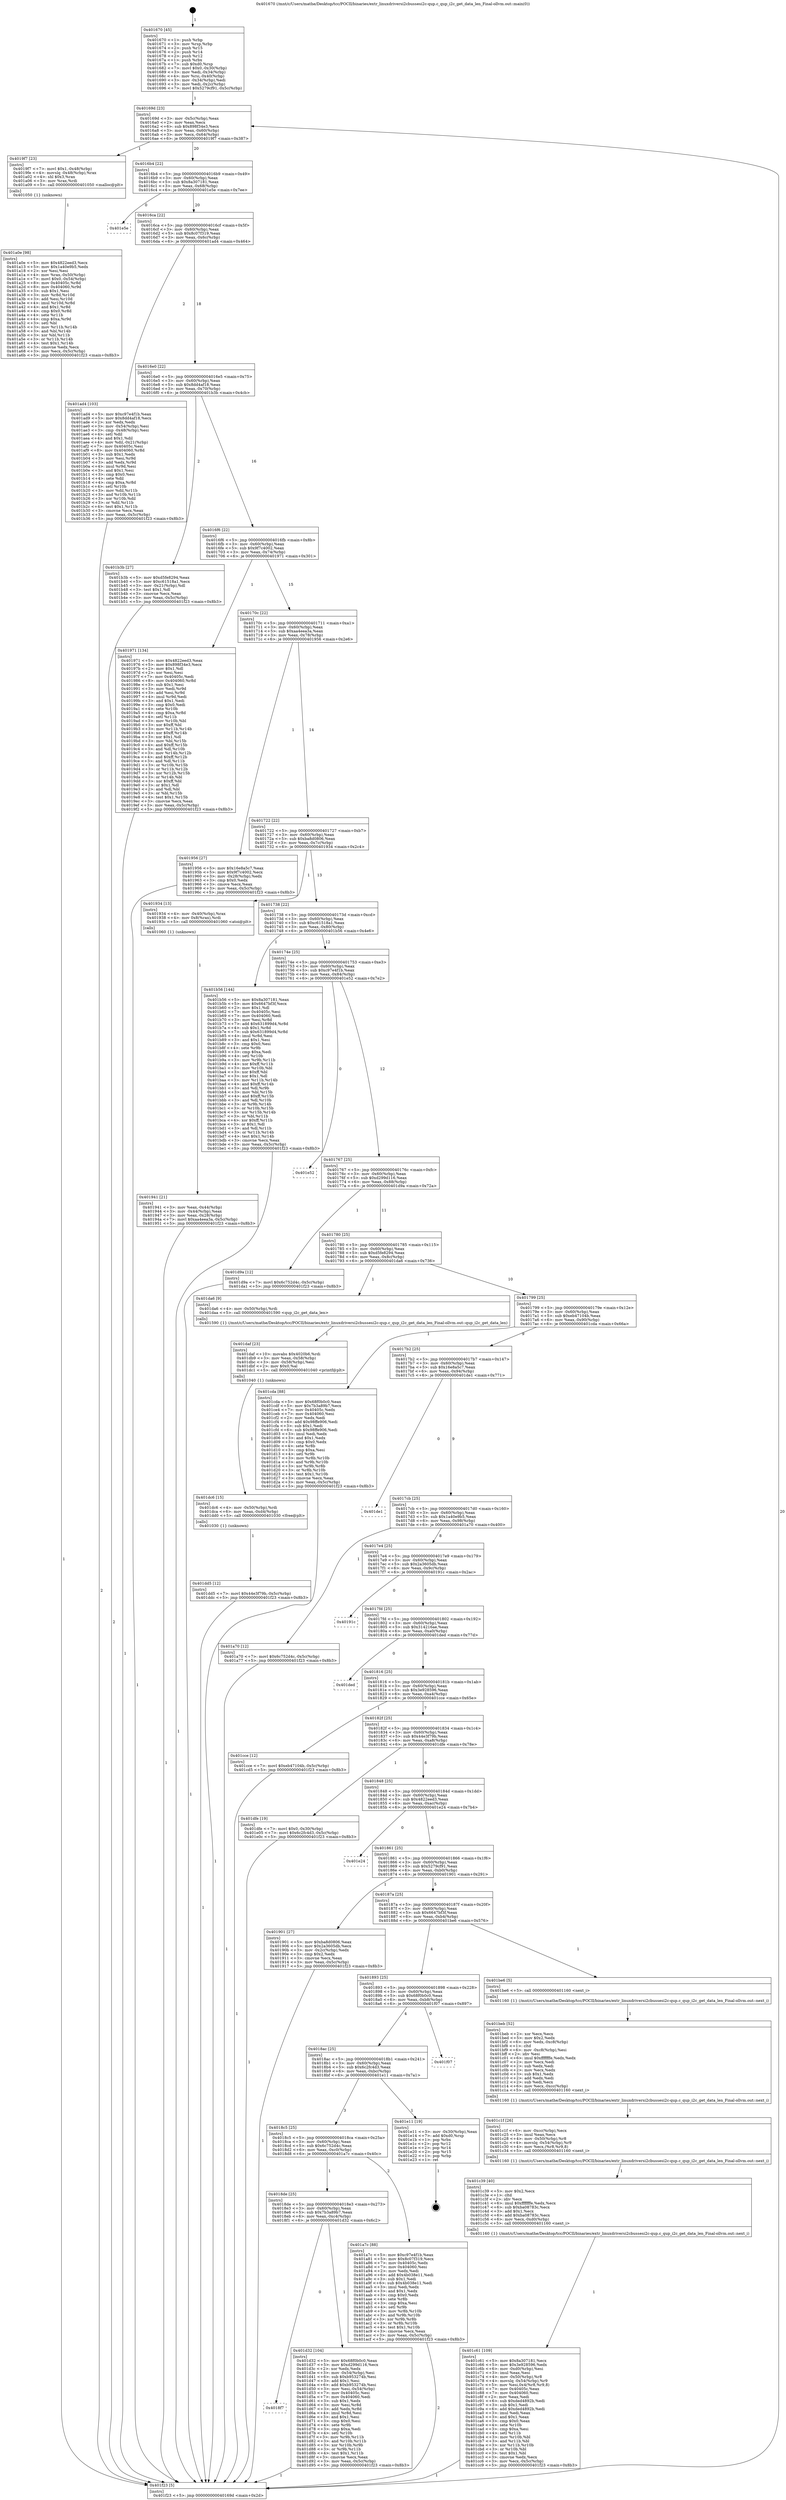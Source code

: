 digraph "0x401670" {
  label = "0x401670 (/mnt/c/Users/mathe/Desktop/tcc/POCII/binaries/extr_linuxdriversi2cbussesi2c-qup.c_qup_i2c_get_data_len_Final-ollvm.out::main(0))"
  labelloc = "t"
  node[shape=record]

  Entry [label="",width=0.3,height=0.3,shape=circle,fillcolor=black,style=filled]
  "0x40169d" [label="{
     0x40169d [23]\l
     | [instrs]\l
     &nbsp;&nbsp;0x40169d \<+3\>: mov -0x5c(%rbp),%eax\l
     &nbsp;&nbsp;0x4016a0 \<+2\>: mov %eax,%ecx\l
     &nbsp;&nbsp;0x4016a2 \<+6\>: sub $0x898f34e3,%ecx\l
     &nbsp;&nbsp;0x4016a8 \<+3\>: mov %eax,-0x60(%rbp)\l
     &nbsp;&nbsp;0x4016ab \<+3\>: mov %ecx,-0x64(%rbp)\l
     &nbsp;&nbsp;0x4016ae \<+6\>: je 00000000004019f7 \<main+0x387\>\l
  }"]
  "0x4019f7" [label="{
     0x4019f7 [23]\l
     | [instrs]\l
     &nbsp;&nbsp;0x4019f7 \<+7\>: movl $0x1,-0x48(%rbp)\l
     &nbsp;&nbsp;0x4019fe \<+4\>: movslq -0x48(%rbp),%rax\l
     &nbsp;&nbsp;0x401a02 \<+4\>: shl $0x3,%rax\l
     &nbsp;&nbsp;0x401a06 \<+3\>: mov %rax,%rdi\l
     &nbsp;&nbsp;0x401a09 \<+5\>: call 0000000000401050 \<malloc@plt\>\l
     | [calls]\l
     &nbsp;&nbsp;0x401050 \{1\} (unknown)\l
  }"]
  "0x4016b4" [label="{
     0x4016b4 [22]\l
     | [instrs]\l
     &nbsp;&nbsp;0x4016b4 \<+5\>: jmp 00000000004016b9 \<main+0x49\>\l
     &nbsp;&nbsp;0x4016b9 \<+3\>: mov -0x60(%rbp),%eax\l
     &nbsp;&nbsp;0x4016bc \<+5\>: sub $0x8a307181,%eax\l
     &nbsp;&nbsp;0x4016c1 \<+3\>: mov %eax,-0x68(%rbp)\l
     &nbsp;&nbsp;0x4016c4 \<+6\>: je 0000000000401e5e \<main+0x7ee\>\l
  }"]
  Exit [label="",width=0.3,height=0.3,shape=circle,fillcolor=black,style=filled,peripheries=2]
  "0x401e5e" [label="{
     0x401e5e\l
  }", style=dashed]
  "0x4016ca" [label="{
     0x4016ca [22]\l
     | [instrs]\l
     &nbsp;&nbsp;0x4016ca \<+5\>: jmp 00000000004016cf \<main+0x5f\>\l
     &nbsp;&nbsp;0x4016cf \<+3\>: mov -0x60(%rbp),%eax\l
     &nbsp;&nbsp;0x4016d2 \<+5\>: sub $0x8c07f319,%eax\l
     &nbsp;&nbsp;0x4016d7 \<+3\>: mov %eax,-0x6c(%rbp)\l
     &nbsp;&nbsp;0x4016da \<+6\>: je 0000000000401ad4 \<main+0x464\>\l
  }"]
  "0x401dd5" [label="{
     0x401dd5 [12]\l
     | [instrs]\l
     &nbsp;&nbsp;0x401dd5 \<+7\>: movl $0x44e3f79b,-0x5c(%rbp)\l
     &nbsp;&nbsp;0x401ddc \<+5\>: jmp 0000000000401f23 \<main+0x8b3\>\l
  }"]
  "0x401ad4" [label="{
     0x401ad4 [103]\l
     | [instrs]\l
     &nbsp;&nbsp;0x401ad4 \<+5\>: mov $0xc97e4f1b,%eax\l
     &nbsp;&nbsp;0x401ad9 \<+5\>: mov $0x8dd4af18,%ecx\l
     &nbsp;&nbsp;0x401ade \<+2\>: xor %edx,%edx\l
     &nbsp;&nbsp;0x401ae0 \<+3\>: mov -0x54(%rbp),%esi\l
     &nbsp;&nbsp;0x401ae3 \<+3\>: cmp -0x48(%rbp),%esi\l
     &nbsp;&nbsp;0x401ae6 \<+4\>: setl %dil\l
     &nbsp;&nbsp;0x401aea \<+4\>: and $0x1,%dil\l
     &nbsp;&nbsp;0x401aee \<+4\>: mov %dil,-0x21(%rbp)\l
     &nbsp;&nbsp;0x401af2 \<+7\>: mov 0x40405c,%esi\l
     &nbsp;&nbsp;0x401af9 \<+8\>: mov 0x404060,%r8d\l
     &nbsp;&nbsp;0x401b01 \<+3\>: sub $0x1,%edx\l
     &nbsp;&nbsp;0x401b04 \<+3\>: mov %esi,%r9d\l
     &nbsp;&nbsp;0x401b07 \<+3\>: add %edx,%r9d\l
     &nbsp;&nbsp;0x401b0a \<+4\>: imul %r9d,%esi\l
     &nbsp;&nbsp;0x401b0e \<+3\>: and $0x1,%esi\l
     &nbsp;&nbsp;0x401b11 \<+3\>: cmp $0x0,%esi\l
     &nbsp;&nbsp;0x401b14 \<+4\>: sete %dil\l
     &nbsp;&nbsp;0x401b18 \<+4\>: cmp $0xa,%r8d\l
     &nbsp;&nbsp;0x401b1c \<+4\>: setl %r10b\l
     &nbsp;&nbsp;0x401b20 \<+3\>: mov %dil,%r11b\l
     &nbsp;&nbsp;0x401b23 \<+3\>: and %r10b,%r11b\l
     &nbsp;&nbsp;0x401b26 \<+3\>: xor %r10b,%dil\l
     &nbsp;&nbsp;0x401b29 \<+3\>: or %dil,%r11b\l
     &nbsp;&nbsp;0x401b2c \<+4\>: test $0x1,%r11b\l
     &nbsp;&nbsp;0x401b30 \<+3\>: cmovne %ecx,%eax\l
     &nbsp;&nbsp;0x401b33 \<+3\>: mov %eax,-0x5c(%rbp)\l
     &nbsp;&nbsp;0x401b36 \<+5\>: jmp 0000000000401f23 \<main+0x8b3\>\l
  }"]
  "0x4016e0" [label="{
     0x4016e0 [22]\l
     | [instrs]\l
     &nbsp;&nbsp;0x4016e0 \<+5\>: jmp 00000000004016e5 \<main+0x75\>\l
     &nbsp;&nbsp;0x4016e5 \<+3\>: mov -0x60(%rbp),%eax\l
     &nbsp;&nbsp;0x4016e8 \<+5\>: sub $0x8dd4af18,%eax\l
     &nbsp;&nbsp;0x4016ed \<+3\>: mov %eax,-0x70(%rbp)\l
     &nbsp;&nbsp;0x4016f0 \<+6\>: je 0000000000401b3b \<main+0x4cb\>\l
  }"]
  "0x401dc6" [label="{
     0x401dc6 [15]\l
     | [instrs]\l
     &nbsp;&nbsp;0x401dc6 \<+4\>: mov -0x50(%rbp),%rdi\l
     &nbsp;&nbsp;0x401dca \<+6\>: mov %eax,-0xd4(%rbp)\l
     &nbsp;&nbsp;0x401dd0 \<+5\>: call 0000000000401030 \<free@plt\>\l
     | [calls]\l
     &nbsp;&nbsp;0x401030 \{1\} (unknown)\l
  }"]
  "0x401b3b" [label="{
     0x401b3b [27]\l
     | [instrs]\l
     &nbsp;&nbsp;0x401b3b \<+5\>: mov $0xd5fe8294,%eax\l
     &nbsp;&nbsp;0x401b40 \<+5\>: mov $0xc61518a1,%ecx\l
     &nbsp;&nbsp;0x401b45 \<+3\>: mov -0x21(%rbp),%dl\l
     &nbsp;&nbsp;0x401b48 \<+3\>: test $0x1,%dl\l
     &nbsp;&nbsp;0x401b4b \<+3\>: cmovne %ecx,%eax\l
     &nbsp;&nbsp;0x401b4e \<+3\>: mov %eax,-0x5c(%rbp)\l
     &nbsp;&nbsp;0x401b51 \<+5\>: jmp 0000000000401f23 \<main+0x8b3\>\l
  }"]
  "0x4016f6" [label="{
     0x4016f6 [22]\l
     | [instrs]\l
     &nbsp;&nbsp;0x4016f6 \<+5\>: jmp 00000000004016fb \<main+0x8b\>\l
     &nbsp;&nbsp;0x4016fb \<+3\>: mov -0x60(%rbp),%eax\l
     &nbsp;&nbsp;0x4016fe \<+5\>: sub $0x9f7c4002,%eax\l
     &nbsp;&nbsp;0x401703 \<+3\>: mov %eax,-0x74(%rbp)\l
     &nbsp;&nbsp;0x401706 \<+6\>: je 0000000000401971 \<main+0x301\>\l
  }"]
  "0x401daf" [label="{
     0x401daf [23]\l
     | [instrs]\l
     &nbsp;&nbsp;0x401daf \<+10\>: movabs $0x4020b6,%rdi\l
     &nbsp;&nbsp;0x401db9 \<+3\>: mov %eax,-0x58(%rbp)\l
     &nbsp;&nbsp;0x401dbc \<+3\>: mov -0x58(%rbp),%esi\l
     &nbsp;&nbsp;0x401dbf \<+2\>: mov $0x0,%al\l
     &nbsp;&nbsp;0x401dc1 \<+5\>: call 0000000000401040 \<printf@plt\>\l
     | [calls]\l
     &nbsp;&nbsp;0x401040 \{1\} (unknown)\l
  }"]
  "0x401971" [label="{
     0x401971 [134]\l
     | [instrs]\l
     &nbsp;&nbsp;0x401971 \<+5\>: mov $0x4822eed3,%eax\l
     &nbsp;&nbsp;0x401976 \<+5\>: mov $0x898f34e3,%ecx\l
     &nbsp;&nbsp;0x40197b \<+2\>: mov $0x1,%dl\l
     &nbsp;&nbsp;0x40197d \<+2\>: xor %esi,%esi\l
     &nbsp;&nbsp;0x40197f \<+7\>: mov 0x40405c,%edi\l
     &nbsp;&nbsp;0x401986 \<+8\>: mov 0x404060,%r8d\l
     &nbsp;&nbsp;0x40198e \<+3\>: sub $0x1,%esi\l
     &nbsp;&nbsp;0x401991 \<+3\>: mov %edi,%r9d\l
     &nbsp;&nbsp;0x401994 \<+3\>: add %esi,%r9d\l
     &nbsp;&nbsp;0x401997 \<+4\>: imul %r9d,%edi\l
     &nbsp;&nbsp;0x40199b \<+3\>: and $0x1,%edi\l
     &nbsp;&nbsp;0x40199e \<+3\>: cmp $0x0,%edi\l
     &nbsp;&nbsp;0x4019a1 \<+4\>: sete %r10b\l
     &nbsp;&nbsp;0x4019a5 \<+4\>: cmp $0xa,%r8d\l
     &nbsp;&nbsp;0x4019a9 \<+4\>: setl %r11b\l
     &nbsp;&nbsp;0x4019ad \<+3\>: mov %r10b,%bl\l
     &nbsp;&nbsp;0x4019b0 \<+3\>: xor $0xff,%bl\l
     &nbsp;&nbsp;0x4019b3 \<+3\>: mov %r11b,%r14b\l
     &nbsp;&nbsp;0x4019b6 \<+4\>: xor $0xff,%r14b\l
     &nbsp;&nbsp;0x4019ba \<+3\>: xor $0x1,%dl\l
     &nbsp;&nbsp;0x4019bd \<+3\>: mov %bl,%r15b\l
     &nbsp;&nbsp;0x4019c0 \<+4\>: and $0xff,%r15b\l
     &nbsp;&nbsp;0x4019c4 \<+3\>: and %dl,%r10b\l
     &nbsp;&nbsp;0x4019c7 \<+3\>: mov %r14b,%r12b\l
     &nbsp;&nbsp;0x4019ca \<+4\>: and $0xff,%r12b\l
     &nbsp;&nbsp;0x4019ce \<+3\>: and %dl,%r11b\l
     &nbsp;&nbsp;0x4019d1 \<+3\>: or %r10b,%r15b\l
     &nbsp;&nbsp;0x4019d4 \<+3\>: or %r11b,%r12b\l
     &nbsp;&nbsp;0x4019d7 \<+3\>: xor %r12b,%r15b\l
     &nbsp;&nbsp;0x4019da \<+3\>: or %r14b,%bl\l
     &nbsp;&nbsp;0x4019dd \<+3\>: xor $0xff,%bl\l
     &nbsp;&nbsp;0x4019e0 \<+3\>: or $0x1,%dl\l
     &nbsp;&nbsp;0x4019e3 \<+2\>: and %dl,%bl\l
     &nbsp;&nbsp;0x4019e5 \<+3\>: or %bl,%r15b\l
     &nbsp;&nbsp;0x4019e8 \<+4\>: test $0x1,%r15b\l
     &nbsp;&nbsp;0x4019ec \<+3\>: cmovne %ecx,%eax\l
     &nbsp;&nbsp;0x4019ef \<+3\>: mov %eax,-0x5c(%rbp)\l
     &nbsp;&nbsp;0x4019f2 \<+5\>: jmp 0000000000401f23 \<main+0x8b3\>\l
  }"]
  "0x40170c" [label="{
     0x40170c [22]\l
     | [instrs]\l
     &nbsp;&nbsp;0x40170c \<+5\>: jmp 0000000000401711 \<main+0xa1\>\l
     &nbsp;&nbsp;0x401711 \<+3\>: mov -0x60(%rbp),%eax\l
     &nbsp;&nbsp;0x401714 \<+5\>: sub $0xaa4eea3a,%eax\l
     &nbsp;&nbsp;0x401719 \<+3\>: mov %eax,-0x78(%rbp)\l
     &nbsp;&nbsp;0x40171c \<+6\>: je 0000000000401956 \<main+0x2e6\>\l
  }"]
  "0x4018f7" [label="{
     0x4018f7\l
  }", style=dashed]
  "0x401956" [label="{
     0x401956 [27]\l
     | [instrs]\l
     &nbsp;&nbsp;0x401956 \<+5\>: mov $0x16e8a5c7,%eax\l
     &nbsp;&nbsp;0x40195b \<+5\>: mov $0x9f7c4002,%ecx\l
     &nbsp;&nbsp;0x401960 \<+3\>: mov -0x28(%rbp),%edx\l
     &nbsp;&nbsp;0x401963 \<+3\>: cmp $0x0,%edx\l
     &nbsp;&nbsp;0x401966 \<+3\>: cmove %ecx,%eax\l
     &nbsp;&nbsp;0x401969 \<+3\>: mov %eax,-0x5c(%rbp)\l
     &nbsp;&nbsp;0x40196c \<+5\>: jmp 0000000000401f23 \<main+0x8b3\>\l
  }"]
  "0x401722" [label="{
     0x401722 [22]\l
     | [instrs]\l
     &nbsp;&nbsp;0x401722 \<+5\>: jmp 0000000000401727 \<main+0xb7\>\l
     &nbsp;&nbsp;0x401727 \<+3\>: mov -0x60(%rbp),%eax\l
     &nbsp;&nbsp;0x40172a \<+5\>: sub $0xba8d0806,%eax\l
     &nbsp;&nbsp;0x40172f \<+3\>: mov %eax,-0x7c(%rbp)\l
     &nbsp;&nbsp;0x401732 \<+6\>: je 0000000000401934 \<main+0x2c4\>\l
  }"]
  "0x401d32" [label="{
     0x401d32 [104]\l
     | [instrs]\l
     &nbsp;&nbsp;0x401d32 \<+5\>: mov $0x68f0b0c0,%eax\l
     &nbsp;&nbsp;0x401d37 \<+5\>: mov $0xd299d116,%ecx\l
     &nbsp;&nbsp;0x401d3c \<+2\>: xor %edx,%edx\l
     &nbsp;&nbsp;0x401d3e \<+3\>: mov -0x54(%rbp),%esi\l
     &nbsp;&nbsp;0x401d41 \<+6\>: sub $0xb953274b,%esi\l
     &nbsp;&nbsp;0x401d47 \<+3\>: add $0x1,%esi\l
     &nbsp;&nbsp;0x401d4a \<+6\>: add $0xb953274b,%esi\l
     &nbsp;&nbsp;0x401d50 \<+3\>: mov %esi,-0x54(%rbp)\l
     &nbsp;&nbsp;0x401d53 \<+7\>: mov 0x40405c,%esi\l
     &nbsp;&nbsp;0x401d5a \<+7\>: mov 0x404060,%edi\l
     &nbsp;&nbsp;0x401d61 \<+3\>: sub $0x1,%edx\l
     &nbsp;&nbsp;0x401d64 \<+3\>: mov %esi,%r8d\l
     &nbsp;&nbsp;0x401d67 \<+3\>: add %edx,%r8d\l
     &nbsp;&nbsp;0x401d6a \<+4\>: imul %r8d,%esi\l
     &nbsp;&nbsp;0x401d6e \<+3\>: and $0x1,%esi\l
     &nbsp;&nbsp;0x401d71 \<+3\>: cmp $0x0,%esi\l
     &nbsp;&nbsp;0x401d74 \<+4\>: sete %r9b\l
     &nbsp;&nbsp;0x401d78 \<+3\>: cmp $0xa,%edi\l
     &nbsp;&nbsp;0x401d7b \<+4\>: setl %r10b\l
     &nbsp;&nbsp;0x401d7f \<+3\>: mov %r9b,%r11b\l
     &nbsp;&nbsp;0x401d82 \<+3\>: and %r10b,%r11b\l
     &nbsp;&nbsp;0x401d85 \<+3\>: xor %r10b,%r9b\l
     &nbsp;&nbsp;0x401d88 \<+3\>: or %r9b,%r11b\l
     &nbsp;&nbsp;0x401d8b \<+4\>: test $0x1,%r11b\l
     &nbsp;&nbsp;0x401d8f \<+3\>: cmovne %ecx,%eax\l
     &nbsp;&nbsp;0x401d92 \<+3\>: mov %eax,-0x5c(%rbp)\l
     &nbsp;&nbsp;0x401d95 \<+5\>: jmp 0000000000401f23 \<main+0x8b3\>\l
  }"]
  "0x401934" [label="{
     0x401934 [13]\l
     | [instrs]\l
     &nbsp;&nbsp;0x401934 \<+4\>: mov -0x40(%rbp),%rax\l
     &nbsp;&nbsp;0x401938 \<+4\>: mov 0x8(%rax),%rdi\l
     &nbsp;&nbsp;0x40193c \<+5\>: call 0000000000401060 \<atoi@plt\>\l
     | [calls]\l
     &nbsp;&nbsp;0x401060 \{1\} (unknown)\l
  }"]
  "0x401738" [label="{
     0x401738 [22]\l
     | [instrs]\l
     &nbsp;&nbsp;0x401738 \<+5\>: jmp 000000000040173d \<main+0xcd\>\l
     &nbsp;&nbsp;0x40173d \<+3\>: mov -0x60(%rbp),%eax\l
     &nbsp;&nbsp;0x401740 \<+5\>: sub $0xc61518a1,%eax\l
     &nbsp;&nbsp;0x401745 \<+3\>: mov %eax,-0x80(%rbp)\l
     &nbsp;&nbsp;0x401748 \<+6\>: je 0000000000401b56 \<main+0x4e6\>\l
  }"]
  "0x401c61" [label="{
     0x401c61 [109]\l
     | [instrs]\l
     &nbsp;&nbsp;0x401c61 \<+5\>: mov $0x8a307181,%ecx\l
     &nbsp;&nbsp;0x401c66 \<+5\>: mov $0x3e928596,%edx\l
     &nbsp;&nbsp;0x401c6b \<+6\>: mov -0xd0(%rbp),%esi\l
     &nbsp;&nbsp;0x401c71 \<+3\>: imul %eax,%esi\l
     &nbsp;&nbsp;0x401c74 \<+4\>: mov -0x50(%rbp),%r8\l
     &nbsp;&nbsp;0x401c78 \<+4\>: movslq -0x54(%rbp),%r9\l
     &nbsp;&nbsp;0x401c7c \<+5\>: mov %esi,0x4(%r8,%r9,8)\l
     &nbsp;&nbsp;0x401c81 \<+7\>: mov 0x40405c,%eax\l
     &nbsp;&nbsp;0x401c88 \<+7\>: mov 0x404060,%esi\l
     &nbsp;&nbsp;0x401c8f \<+2\>: mov %eax,%edi\l
     &nbsp;&nbsp;0x401c91 \<+6\>: sub $0xded4892b,%edi\l
     &nbsp;&nbsp;0x401c97 \<+3\>: sub $0x1,%edi\l
     &nbsp;&nbsp;0x401c9a \<+6\>: add $0xded4892b,%edi\l
     &nbsp;&nbsp;0x401ca0 \<+3\>: imul %edi,%eax\l
     &nbsp;&nbsp;0x401ca3 \<+3\>: and $0x1,%eax\l
     &nbsp;&nbsp;0x401ca6 \<+3\>: cmp $0x0,%eax\l
     &nbsp;&nbsp;0x401ca9 \<+4\>: sete %r10b\l
     &nbsp;&nbsp;0x401cad \<+3\>: cmp $0xa,%esi\l
     &nbsp;&nbsp;0x401cb0 \<+4\>: setl %r11b\l
     &nbsp;&nbsp;0x401cb4 \<+3\>: mov %r10b,%bl\l
     &nbsp;&nbsp;0x401cb7 \<+3\>: and %r11b,%bl\l
     &nbsp;&nbsp;0x401cba \<+3\>: xor %r11b,%r10b\l
     &nbsp;&nbsp;0x401cbd \<+3\>: or %r10b,%bl\l
     &nbsp;&nbsp;0x401cc0 \<+3\>: test $0x1,%bl\l
     &nbsp;&nbsp;0x401cc3 \<+3\>: cmovne %edx,%ecx\l
     &nbsp;&nbsp;0x401cc6 \<+3\>: mov %ecx,-0x5c(%rbp)\l
     &nbsp;&nbsp;0x401cc9 \<+5\>: jmp 0000000000401f23 \<main+0x8b3\>\l
  }"]
  "0x401b56" [label="{
     0x401b56 [144]\l
     | [instrs]\l
     &nbsp;&nbsp;0x401b56 \<+5\>: mov $0x8a307181,%eax\l
     &nbsp;&nbsp;0x401b5b \<+5\>: mov $0x6647bf3f,%ecx\l
     &nbsp;&nbsp;0x401b60 \<+2\>: mov $0x1,%dl\l
     &nbsp;&nbsp;0x401b62 \<+7\>: mov 0x40405c,%esi\l
     &nbsp;&nbsp;0x401b69 \<+7\>: mov 0x404060,%edi\l
     &nbsp;&nbsp;0x401b70 \<+3\>: mov %esi,%r8d\l
     &nbsp;&nbsp;0x401b73 \<+7\>: add $0x631899d4,%r8d\l
     &nbsp;&nbsp;0x401b7a \<+4\>: sub $0x1,%r8d\l
     &nbsp;&nbsp;0x401b7e \<+7\>: sub $0x631899d4,%r8d\l
     &nbsp;&nbsp;0x401b85 \<+4\>: imul %r8d,%esi\l
     &nbsp;&nbsp;0x401b89 \<+3\>: and $0x1,%esi\l
     &nbsp;&nbsp;0x401b8c \<+3\>: cmp $0x0,%esi\l
     &nbsp;&nbsp;0x401b8f \<+4\>: sete %r9b\l
     &nbsp;&nbsp;0x401b93 \<+3\>: cmp $0xa,%edi\l
     &nbsp;&nbsp;0x401b96 \<+4\>: setl %r10b\l
     &nbsp;&nbsp;0x401b9a \<+3\>: mov %r9b,%r11b\l
     &nbsp;&nbsp;0x401b9d \<+4\>: xor $0xff,%r11b\l
     &nbsp;&nbsp;0x401ba1 \<+3\>: mov %r10b,%bl\l
     &nbsp;&nbsp;0x401ba4 \<+3\>: xor $0xff,%bl\l
     &nbsp;&nbsp;0x401ba7 \<+3\>: xor $0x1,%dl\l
     &nbsp;&nbsp;0x401baa \<+3\>: mov %r11b,%r14b\l
     &nbsp;&nbsp;0x401bad \<+4\>: and $0xff,%r14b\l
     &nbsp;&nbsp;0x401bb1 \<+3\>: and %dl,%r9b\l
     &nbsp;&nbsp;0x401bb4 \<+3\>: mov %bl,%r15b\l
     &nbsp;&nbsp;0x401bb7 \<+4\>: and $0xff,%r15b\l
     &nbsp;&nbsp;0x401bbb \<+3\>: and %dl,%r10b\l
     &nbsp;&nbsp;0x401bbe \<+3\>: or %r9b,%r14b\l
     &nbsp;&nbsp;0x401bc1 \<+3\>: or %r10b,%r15b\l
     &nbsp;&nbsp;0x401bc4 \<+3\>: xor %r15b,%r14b\l
     &nbsp;&nbsp;0x401bc7 \<+3\>: or %bl,%r11b\l
     &nbsp;&nbsp;0x401bca \<+4\>: xor $0xff,%r11b\l
     &nbsp;&nbsp;0x401bce \<+3\>: or $0x1,%dl\l
     &nbsp;&nbsp;0x401bd1 \<+3\>: and %dl,%r11b\l
     &nbsp;&nbsp;0x401bd4 \<+3\>: or %r11b,%r14b\l
     &nbsp;&nbsp;0x401bd7 \<+4\>: test $0x1,%r14b\l
     &nbsp;&nbsp;0x401bdb \<+3\>: cmovne %ecx,%eax\l
     &nbsp;&nbsp;0x401bde \<+3\>: mov %eax,-0x5c(%rbp)\l
     &nbsp;&nbsp;0x401be1 \<+5\>: jmp 0000000000401f23 \<main+0x8b3\>\l
  }"]
  "0x40174e" [label="{
     0x40174e [25]\l
     | [instrs]\l
     &nbsp;&nbsp;0x40174e \<+5\>: jmp 0000000000401753 \<main+0xe3\>\l
     &nbsp;&nbsp;0x401753 \<+3\>: mov -0x60(%rbp),%eax\l
     &nbsp;&nbsp;0x401756 \<+5\>: sub $0xc97e4f1b,%eax\l
     &nbsp;&nbsp;0x40175b \<+6\>: mov %eax,-0x84(%rbp)\l
     &nbsp;&nbsp;0x401761 \<+6\>: je 0000000000401e52 \<main+0x7e2\>\l
  }"]
  "0x401c39" [label="{
     0x401c39 [40]\l
     | [instrs]\l
     &nbsp;&nbsp;0x401c39 \<+5\>: mov $0x2,%ecx\l
     &nbsp;&nbsp;0x401c3e \<+1\>: cltd\l
     &nbsp;&nbsp;0x401c3f \<+2\>: idiv %ecx\l
     &nbsp;&nbsp;0x401c41 \<+6\>: imul $0xfffffffe,%edx,%ecx\l
     &nbsp;&nbsp;0x401c47 \<+6\>: sub $0xba08783c,%ecx\l
     &nbsp;&nbsp;0x401c4d \<+3\>: add $0x1,%ecx\l
     &nbsp;&nbsp;0x401c50 \<+6\>: add $0xba08783c,%ecx\l
     &nbsp;&nbsp;0x401c56 \<+6\>: mov %ecx,-0xd0(%rbp)\l
     &nbsp;&nbsp;0x401c5c \<+5\>: call 0000000000401160 \<next_i\>\l
     | [calls]\l
     &nbsp;&nbsp;0x401160 \{1\} (/mnt/c/Users/mathe/Desktop/tcc/POCII/binaries/extr_linuxdriversi2cbussesi2c-qup.c_qup_i2c_get_data_len_Final-ollvm.out::next_i)\l
  }"]
  "0x401e52" [label="{
     0x401e52\l
  }", style=dashed]
  "0x401767" [label="{
     0x401767 [25]\l
     | [instrs]\l
     &nbsp;&nbsp;0x401767 \<+5\>: jmp 000000000040176c \<main+0xfc\>\l
     &nbsp;&nbsp;0x40176c \<+3\>: mov -0x60(%rbp),%eax\l
     &nbsp;&nbsp;0x40176f \<+5\>: sub $0xd299d116,%eax\l
     &nbsp;&nbsp;0x401774 \<+6\>: mov %eax,-0x88(%rbp)\l
     &nbsp;&nbsp;0x40177a \<+6\>: je 0000000000401d9a \<main+0x72a\>\l
  }"]
  "0x401c1f" [label="{
     0x401c1f [26]\l
     | [instrs]\l
     &nbsp;&nbsp;0x401c1f \<+6\>: mov -0xcc(%rbp),%ecx\l
     &nbsp;&nbsp;0x401c25 \<+3\>: imul %eax,%ecx\l
     &nbsp;&nbsp;0x401c28 \<+4\>: mov -0x50(%rbp),%r8\l
     &nbsp;&nbsp;0x401c2c \<+4\>: movslq -0x54(%rbp),%r9\l
     &nbsp;&nbsp;0x401c30 \<+4\>: mov %ecx,(%r8,%r9,8)\l
     &nbsp;&nbsp;0x401c34 \<+5\>: call 0000000000401160 \<next_i\>\l
     | [calls]\l
     &nbsp;&nbsp;0x401160 \{1\} (/mnt/c/Users/mathe/Desktop/tcc/POCII/binaries/extr_linuxdriversi2cbussesi2c-qup.c_qup_i2c_get_data_len_Final-ollvm.out::next_i)\l
  }"]
  "0x401d9a" [label="{
     0x401d9a [12]\l
     | [instrs]\l
     &nbsp;&nbsp;0x401d9a \<+7\>: movl $0x6c752d4c,-0x5c(%rbp)\l
     &nbsp;&nbsp;0x401da1 \<+5\>: jmp 0000000000401f23 \<main+0x8b3\>\l
  }"]
  "0x401780" [label="{
     0x401780 [25]\l
     | [instrs]\l
     &nbsp;&nbsp;0x401780 \<+5\>: jmp 0000000000401785 \<main+0x115\>\l
     &nbsp;&nbsp;0x401785 \<+3\>: mov -0x60(%rbp),%eax\l
     &nbsp;&nbsp;0x401788 \<+5\>: sub $0xd5fe8294,%eax\l
     &nbsp;&nbsp;0x40178d \<+6\>: mov %eax,-0x8c(%rbp)\l
     &nbsp;&nbsp;0x401793 \<+6\>: je 0000000000401da6 \<main+0x736\>\l
  }"]
  "0x401beb" [label="{
     0x401beb [52]\l
     | [instrs]\l
     &nbsp;&nbsp;0x401beb \<+2\>: xor %ecx,%ecx\l
     &nbsp;&nbsp;0x401bed \<+5\>: mov $0x2,%edx\l
     &nbsp;&nbsp;0x401bf2 \<+6\>: mov %edx,-0xc8(%rbp)\l
     &nbsp;&nbsp;0x401bf8 \<+1\>: cltd\l
     &nbsp;&nbsp;0x401bf9 \<+6\>: mov -0xc8(%rbp),%esi\l
     &nbsp;&nbsp;0x401bff \<+2\>: idiv %esi\l
     &nbsp;&nbsp;0x401c01 \<+6\>: imul $0xfffffffe,%edx,%edx\l
     &nbsp;&nbsp;0x401c07 \<+2\>: mov %ecx,%edi\l
     &nbsp;&nbsp;0x401c09 \<+2\>: sub %edx,%edi\l
     &nbsp;&nbsp;0x401c0b \<+2\>: mov %ecx,%edx\l
     &nbsp;&nbsp;0x401c0d \<+3\>: sub $0x1,%edx\l
     &nbsp;&nbsp;0x401c10 \<+2\>: add %edx,%edi\l
     &nbsp;&nbsp;0x401c12 \<+2\>: sub %edi,%ecx\l
     &nbsp;&nbsp;0x401c14 \<+6\>: mov %ecx,-0xcc(%rbp)\l
     &nbsp;&nbsp;0x401c1a \<+5\>: call 0000000000401160 \<next_i\>\l
     | [calls]\l
     &nbsp;&nbsp;0x401160 \{1\} (/mnt/c/Users/mathe/Desktop/tcc/POCII/binaries/extr_linuxdriversi2cbussesi2c-qup.c_qup_i2c_get_data_len_Final-ollvm.out::next_i)\l
  }"]
  "0x401da6" [label="{
     0x401da6 [9]\l
     | [instrs]\l
     &nbsp;&nbsp;0x401da6 \<+4\>: mov -0x50(%rbp),%rdi\l
     &nbsp;&nbsp;0x401daa \<+5\>: call 0000000000401590 \<qup_i2c_get_data_len\>\l
     | [calls]\l
     &nbsp;&nbsp;0x401590 \{1\} (/mnt/c/Users/mathe/Desktop/tcc/POCII/binaries/extr_linuxdriversi2cbussesi2c-qup.c_qup_i2c_get_data_len_Final-ollvm.out::qup_i2c_get_data_len)\l
  }"]
  "0x401799" [label="{
     0x401799 [25]\l
     | [instrs]\l
     &nbsp;&nbsp;0x401799 \<+5\>: jmp 000000000040179e \<main+0x12e\>\l
     &nbsp;&nbsp;0x40179e \<+3\>: mov -0x60(%rbp),%eax\l
     &nbsp;&nbsp;0x4017a1 \<+5\>: sub $0xeb47104b,%eax\l
     &nbsp;&nbsp;0x4017a6 \<+6\>: mov %eax,-0x90(%rbp)\l
     &nbsp;&nbsp;0x4017ac \<+6\>: je 0000000000401cda \<main+0x66a\>\l
  }"]
  "0x4018de" [label="{
     0x4018de [25]\l
     | [instrs]\l
     &nbsp;&nbsp;0x4018de \<+5\>: jmp 00000000004018e3 \<main+0x273\>\l
     &nbsp;&nbsp;0x4018e3 \<+3\>: mov -0x60(%rbp),%eax\l
     &nbsp;&nbsp;0x4018e6 \<+5\>: sub $0x7b3a89b7,%eax\l
     &nbsp;&nbsp;0x4018eb \<+6\>: mov %eax,-0xc4(%rbp)\l
     &nbsp;&nbsp;0x4018f1 \<+6\>: je 0000000000401d32 \<main+0x6c2\>\l
  }"]
  "0x401cda" [label="{
     0x401cda [88]\l
     | [instrs]\l
     &nbsp;&nbsp;0x401cda \<+5\>: mov $0x68f0b0c0,%eax\l
     &nbsp;&nbsp;0x401cdf \<+5\>: mov $0x7b3a89b7,%ecx\l
     &nbsp;&nbsp;0x401ce4 \<+7\>: mov 0x40405c,%edx\l
     &nbsp;&nbsp;0x401ceb \<+7\>: mov 0x404060,%esi\l
     &nbsp;&nbsp;0x401cf2 \<+2\>: mov %edx,%edi\l
     &nbsp;&nbsp;0x401cf4 \<+6\>: add $0x98ffe906,%edi\l
     &nbsp;&nbsp;0x401cfa \<+3\>: sub $0x1,%edi\l
     &nbsp;&nbsp;0x401cfd \<+6\>: sub $0x98ffe906,%edi\l
     &nbsp;&nbsp;0x401d03 \<+3\>: imul %edi,%edx\l
     &nbsp;&nbsp;0x401d06 \<+3\>: and $0x1,%edx\l
     &nbsp;&nbsp;0x401d09 \<+3\>: cmp $0x0,%edx\l
     &nbsp;&nbsp;0x401d0c \<+4\>: sete %r8b\l
     &nbsp;&nbsp;0x401d10 \<+3\>: cmp $0xa,%esi\l
     &nbsp;&nbsp;0x401d13 \<+4\>: setl %r9b\l
     &nbsp;&nbsp;0x401d17 \<+3\>: mov %r8b,%r10b\l
     &nbsp;&nbsp;0x401d1a \<+3\>: and %r9b,%r10b\l
     &nbsp;&nbsp;0x401d1d \<+3\>: xor %r9b,%r8b\l
     &nbsp;&nbsp;0x401d20 \<+3\>: or %r8b,%r10b\l
     &nbsp;&nbsp;0x401d23 \<+4\>: test $0x1,%r10b\l
     &nbsp;&nbsp;0x401d27 \<+3\>: cmovne %ecx,%eax\l
     &nbsp;&nbsp;0x401d2a \<+3\>: mov %eax,-0x5c(%rbp)\l
     &nbsp;&nbsp;0x401d2d \<+5\>: jmp 0000000000401f23 \<main+0x8b3\>\l
  }"]
  "0x4017b2" [label="{
     0x4017b2 [25]\l
     | [instrs]\l
     &nbsp;&nbsp;0x4017b2 \<+5\>: jmp 00000000004017b7 \<main+0x147\>\l
     &nbsp;&nbsp;0x4017b7 \<+3\>: mov -0x60(%rbp),%eax\l
     &nbsp;&nbsp;0x4017ba \<+5\>: sub $0x16e8a5c7,%eax\l
     &nbsp;&nbsp;0x4017bf \<+6\>: mov %eax,-0x94(%rbp)\l
     &nbsp;&nbsp;0x4017c5 \<+6\>: je 0000000000401de1 \<main+0x771\>\l
  }"]
  "0x401a7c" [label="{
     0x401a7c [88]\l
     | [instrs]\l
     &nbsp;&nbsp;0x401a7c \<+5\>: mov $0xc97e4f1b,%eax\l
     &nbsp;&nbsp;0x401a81 \<+5\>: mov $0x8c07f319,%ecx\l
     &nbsp;&nbsp;0x401a86 \<+7\>: mov 0x40405c,%edx\l
     &nbsp;&nbsp;0x401a8d \<+7\>: mov 0x404060,%esi\l
     &nbsp;&nbsp;0x401a94 \<+2\>: mov %edx,%edi\l
     &nbsp;&nbsp;0x401a96 \<+6\>: add $0x4b038e11,%edi\l
     &nbsp;&nbsp;0x401a9c \<+3\>: sub $0x1,%edi\l
     &nbsp;&nbsp;0x401a9f \<+6\>: sub $0x4b038e11,%edi\l
     &nbsp;&nbsp;0x401aa5 \<+3\>: imul %edi,%edx\l
     &nbsp;&nbsp;0x401aa8 \<+3\>: and $0x1,%edx\l
     &nbsp;&nbsp;0x401aab \<+3\>: cmp $0x0,%edx\l
     &nbsp;&nbsp;0x401aae \<+4\>: sete %r8b\l
     &nbsp;&nbsp;0x401ab2 \<+3\>: cmp $0xa,%esi\l
     &nbsp;&nbsp;0x401ab5 \<+4\>: setl %r9b\l
     &nbsp;&nbsp;0x401ab9 \<+3\>: mov %r8b,%r10b\l
     &nbsp;&nbsp;0x401abc \<+3\>: and %r9b,%r10b\l
     &nbsp;&nbsp;0x401abf \<+3\>: xor %r9b,%r8b\l
     &nbsp;&nbsp;0x401ac2 \<+3\>: or %r8b,%r10b\l
     &nbsp;&nbsp;0x401ac5 \<+4\>: test $0x1,%r10b\l
     &nbsp;&nbsp;0x401ac9 \<+3\>: cmovne %ecx,%eax\l
     &nbsp;&nbsp;0x401acc \<+3\>: mov %eax,-0x5c(%rbp)\l
     &nbsp;&nbsp;0x401acf \<+5\>: jmp 0000000000401f23 \<main+0x8b3\>\l
  }"]
  "0x401de1" [label="{
     0x401de1\l
  }", style=dashed]
  "0x4017cb" [label="{
     0x4017cb [25]\l
     | [instrs]\l
     &nbsp;&nbsp;0x4017cb \<+5\>: jmp 00000000004017d0 \<main+0x160\>\l
     &nbsp;&nbsp;0x4017d0 \<+3\>: mov -0x60(%rbp),%eax\l
     &nbsp;&nbsp;0x4017d3 \<+5\>: sub $0x1a40e9b5,%eax\l
     &nbsp;&nbsp;0x4017d8 \<+6\>: mov %eax,-0x98(%rbp)\l
     &nbsp;&nbsp;0x4017de \<+6\>: je 0000000000401a70 \<main+0x400\>\l
  }"]
  "0x4018c5" [label="{
     0x4018c5 [25]\l
     | [instrs]\l
     &nbsp;&nbsp;0x4018c5 \<+5\>: jmp 00000000004018ca \<main+0x25a\>\l
     &nbsp;&nbsp;0x4018ca \<+3\>: mov -0x60(%rbp),%eax\l
     &nbsp;&nbsp;0x4018cd \<+5\>: sub $0x6c752d4c,%eax\l
     &nbsp;&nbsp;0x4018d2 \<+6\>: mov %eax,-0xc0(%rbp)\l
     &nbsp;&nbsp;0x4018d8 \<+6\>: je 0000000000401a7c \<main+0x40c\>\l
  }"]
  "0x401a70" [label="{
     0x401a70 [12]\l
     | [instrs]\l
     &nbsp;&nbsp;0x401a70 \<+7\>: movl $0x6c752d4c,-0x5c(%rbp)\l
     &nbsp;&nbsp;0x401a77 \<+5\>: jmp 0000000000401f23 \<main+0x8b3\>\l
  }"]
  "0x4017e4" [label="{
     0x4017e4 [25]\l
     | [instrs]\l
     &nbsp;&nbsp;0x4017e4 \<+5\>: jmp 00000000004017e9 \<main+0x179\>\l
     &nbsp;&nbsp;0x4017e9 \<+3\>: mov -0x60(%rbp),%eax\l
     &nbsp;&nbsp;0x4017ec \<+5\>: sub $0x2a3605db,%eax\l
     &nbsp;&nbsp;0x4017f1 \<+6\>: mov %eax,-0x9c(%rbp)\l
     &nbsp;&nbsp;0x4017f7 \<+6\>: je 000000000040191c \<main+0x2ac\>\l
  }"]
  "0x401e11" [label="{
     0x401e11 [19]\l
     | [instrs]\l
     &nbsp;&nbsp;0x401e11 \<+3\>: mov -0x30(%rbp),%eax\l
     &nbsp;&nbsp;0x401e14 \<+7\>: add $0xd0,%rsp\l
     &nbsp;&nbsp;0x401e1b \<+1\>: pop %rbx\l
     &nbsp;&nbsp;0x401e1c \<+2\>: pop %r12\l
     &nbsp;&nbsp;0x401e1e \<+2\>: pop %r14\l
     &nbsp;&nbsp;0x401e20 \<+2\>: pop %r15\l
     &nbsp;&nbsp;0x401e22 \<+1\>: pop %rbp\l
     &nbsp;&nbsp;0x401e23 \<+1\>: ret\l
  }"]
  "0x40191c" [label="{
     0x40191c\l
  }", style=dashed]
  "0x4017fd" [label="{
     0x4017fd [25]\l
     | [instrs]\l
     &nbsp;&nbsp;0x4017fd \<+5\>: jmp 0000000000401802 \<main+0x192\>\l
     &nbsp;&nbsp;0x401802 \<+3\>: mov -0x60(%rbp),%eax\l
     &nbsp;&nbsp;0x401805 \<+5\>: sub $0x314216ae,%eax\l
     &nbsp;&nbsp;0x40180a \<+6\>: mov %eax,-0xa0(%rbp)\l
     &nbsp;&nbsp;0x401810 \<+6\>: je 0000000000401ded \<main+0x77d\>\l
  }"]
  "0x4018ac" [label="{
     0x4018ac [25]\l
     | [instrs]\l
     &nbsp;&nbsp;0x4018ac \<+5\>: jmp 00000000004018b1 \<main+0x241\>\l
     &nbsp;&nbsp;0x4018b1 \<+3\>: mov -0x60(%rbp),%eax\l
     &nbsp;&nbsp;0x4018b4 \<+5\>: sub $0x6c2fc4d3,%eax\l
     &nbsp;&nbsp;0x4018b9 \<+6\>: mov %eax,-0xbc(%rbp)\l
     &nbsp;&nbsp;0x4018bf \<+6\>: je 0000000000401e11 \<main+0x7a1\>\l
  }"]
  "0x401ded" [label="{
     0x401ded\l
  }", style=dashed]
  "0x401816" [label="{
     0x401816 [25]\l
     | [instrs]\l
     &nbsp;&nbsp;0x401816 \<+5\>: jmp 000000000040181b \<main+0x1ab\>\l
     &nbsp;&nbsp;0x40181b \<+3\>: mov -0x60(%rbp),%eax\l
     &nbsp;&nbsp;0x40181e \<+5\>: sub $0x3e928596,%eax\l
     &nbsp;&nbsp;0x401823 \<+6\>: mov %eax,-0xa4(%rbp)\l
     &nbsp;&nbsp;0x401829 \<+6\>: je 0000000000401cce \<main+0x65e\>\l
  }"]
  "0x401f07" [label="{
     0x401f07\l
  }", style=dashed]
  "0x401cce" [label="{
     0x401cce [12]\l
     | [instrs]\l
     &nbsp;&nbsp;0x401cce \<+7\>: movl $0xeb47104b,-0x5c(%rbp)\l
     &nbsp;&nbsp;0x401cd5 \<+5\>: jmp 0000000000401f23 \<main+0x8b3\>\l
  }"]
  "0x40182f" [label="{
     0x40182f [25]\l
     | [instrs]\l
     &nbsp;&nbsp;0x40182f \<+5\>: jmp 0000000000401834 \<main+0x1c4\>\l
     &nbsp;&nbsp;0x401834 \<+3\>: mov -0x60(%rbp),%eax\l
     &nbsp;&nbsp;0x401837 \<+5\>: sub $0x44e3f79b,%eax\l
     &nbsp;&nbsp;0x40183c \<+6\>: mov %eax,-0xa8(%rbp)\l
     &nbsp;&nbsp;0x401842 \<+6\>: je 0000000000401dfe \<main+0x78e\>\l
  }"]
  "0x401893" [label="{
     0x401893 [25]\l
     | [instrs]\l
     &nbsp;&nbsp;0x401893 \<+5\>: jmp 0000000000401898 \<main+0x228\>\l
     &nbsp;&nbsp;0x401898 \<+3\>: mov -0x60(%rbp),%eax\l
     &nbsp;&nbsp;0x40189b \<+5\>: sub $0x68f0b0c0,%eax\l
     &nbsp;&nbsp;0x4018a0 \<+6\>: mov %eax,-0xb8(%rbp)\l
     &nbsp;&nbsp;0x4018a6 \<+6\>: je 0000000000401f07 \<main+0x897\>\l
  }"]
  "0x401dfe" [label="{
     0x401dfe [19]\l
     | [instrs]\l
     &nbsp;&nbsp;0x401dfe \<+7\>: movl $0x0,-0x30(%rbp)\l
     &nbsp;&nbsp;0x401e05 \<+7\>: movl $0x6c2fc4d3,-0x5c(%rbp)\l
     &nbsp;&nbsp;0x401e0c \<+5\>: jmp 0000000000401f23 \<main+0x8b3\>\l
  }"]
  "0x401848" [label="{
     0x401848 [25]\l
     | [instrs]\l
     &nbsp;&nbsp;0x401848 \<+5\>: jmp 000000000040184d \<main+0x1dd\>\l
     &nbsp;&nbsp;0x40184d \<+3\>: mov -0x60(%rbp),%eax\l
     &nbsp;&nbsp;0x401850 \<+5\>: sub $0x4822eed3,%eax\l
     &nbsp;&nbsp;0x401855 \<+6\>: mov %eax,-0xac(%rbp)\l
     &nbsp;&nbsp;0x40185b \<+6\>: je 0000000000401e24 \<main+0x7b4\>\l
  }"]
  "0x401be6" [label="{
     0x401be6 [5]\l
     | [instrs]\l
     &nbsp;&nbsp;0x401be6 \<+5\>: call 0000000000401160 \<next_i\>\l
     | [calls]\l
     &nbsp;&nbsp;0x401160 \{1\} (/mnt/c/Users/mathe/Desktop/tcc/POCII/binaries/extr_linuxdriversi2cbussesi2c-qup.c_qup_i2c_get_data_len_Final-ollvm.out::next_i)\l
  }"]
  "0x401e24" [label="{
     0x401e24\l
  }", style=dashed]
  "0x401861" [label="{
     0x401861 [25]\l
     | [instrs]\l
     &nbsp;&nbsp;0x401861 \<+5\>: jmp 0000000000401866 \<main+0x1f6\>\l
     &nbsp;&nbsp;0x401866 \<+3\>: mov -0x60(%rbp),%eax\l
     &nbsp;&nbsp;0x401869 \<+5\>: sub $0x5279cf91,%eax\l
     &nbsp;&nbsp;0x40186e \<+6\>: mov %eax,-0xb0(%rbp)\l
     &nbsp;&nbsp;0x401874 \<+6\>: je 0000000000401901 \<main+0x291\>\l
  }"]
  "0x401a0e" [label="{
     0x401a0e [98]\l
     | [instrs]\l
     &nbsp;&nbsp;0x401a0e \<+5\>: mov $0x4822eed3,%ecx\l
     &nbsp;&nbsp;0x401a13 \<+5\>: mov $0x1a40e9b5,%edx\l
     &nbsp;&nbsp;0x401a18 \<+2\>: xor %esi,%esi\l
     &nbsp;&nbsp;0x401a1a \<+4\>: mov %rax,-0x50(%rbp)\l
     &nbsp;&nbsp;0x401a1e \<+7\>: movl $0x0,-0x54(%rbp)\l
     &nbsp;&nbsp;0x401a25 \<+8\>: mov 0x40405c,%r8d\l
     &nbsp;&nbsp;0x401a2d \<+8\>: mov 0x404060,%r9d\l
     &nbsp;&nbsp;0x401a35 \<+3\>: sub $0x1,%esi\l
     &nbsp;&nbsp;0x401a38 \<+3\>: mov %r8d,%r10d\l
     &nbsp;&nbsp;0x401a3b \<+3\>: add %esi,%r10d\l
     &nbsp;&nbsp;0x401a3e \<+4\>: imul %r10d,%r8d\l
     &nbsp;&nbsp;0x401a42 \<+4\>: and $0x1,%r8d\l
     &nbsp;&nbsp;0x401a46 \<+4\>: cmp $0x0,%r8d\l
     &nbsp;&nbsp;0x401a4a \<+4\>: sete %r11b\l
     &nbsp;&nbsp;0x401a4e \<+4\>: cmp $0xa,%r9d\l
     &nbsp;&nbsp;0x401a52 \<+3\>: setl %bl\l
     &nbsp;&nbsp;0x401a55 \<+3\>: mov %r11b,%r14b\l
     &nbsp;&nbsp;0x401a58 \<+3\>: and %bl,%r14b\l
     &nbsp;&nbsp;0x401a5b \<+3\>: xor %bl,%r11b\l
     &nbsp;&nbsp;0x401a5e \<+3\>: or %r11b,%r14b\l
     &nbsp;&nbsp;0x401a61 \<+4\>: test $0x1,%r14b\l
     &nbsp;&nbsp;0x401a65 \<+3\>: cmovne %edx,%ecx\l
     &nbsp;&nbsp;0x401a68 \<+3\>: mov %ecx,-0x5c(%rbp)\l
     &nbsp;&nbsp;0x401a6b \<+5\>: jmp 0000000000401f23 \<main+0x8b3\>\l
  }"]
  "0x401901" [label="{
     0x401901 [27]\l
     | [instrs]\l
     &nbsp;&nbsp;0x401901 \<+5\>: mov $0xba8d0806,%eax\l
     &nbsp;&nbsp;0x401906 \<+5\>: mov $0x2a3605db,%ecx\l
     &nbsp;&nbsp;0x40190b \<+3\>: mov -0x2c(%rbp),%edx\l
     &nbsp;&nbsp;0x40190e \<+3\>: cmp $0x2,%edx\l
     &nbsp;&nbsp;0x401911 \<+3\>: cmovne %ecx,%eax\l
     &nbsp;&nbsp;0x401914 \<+3\>: mov %eax,-0x5c(%rbp)\l
     &nbsp;&nbsp;0x401917 \<+5\>: jmp 0000000000401f23 \<main+0x8b3\>\l
  }"]
  "0x40187a" [label="{
     0x40187a [25]\l
     | [instrs]\l
     &nbsp;&nbsp;0x40187a \<+5\>: jmp 000000000040187f \<main+0x20f\>\l
     &nbsp;&nbsp;0x40187f \<+3\>: mov -0x60(%rbp),%eax\l
     &nbsp;&nbsp;0x401882 \<+5\>: sub $0x6647bf3f,%eax\l
     &nbsp;&nbsp;0x401887 \<+6\>: mov %eax,-0xb4(%rbp)\l
     &nbsp;&nbsp;0x40188d \<+6\>: je 0000000000401be6 \<main+0x576\>\l
  }"]
  "0x401f23" [label="{
     0x401f23 [5]\l
     | [instrs]\l
     &nbsp;&nbsp;0x401f23 \<+5\>: jmp 000000000040169d \<main+0x2d\>\l
  }"]
  "0x401670" [label="{
     0x401670 [45]\l
     | [instrs]\l
     &nbsp;&nbsp;0x401670 \<+1\>: push %rbp\l
     &nbsp;&nbsp;0x401671 \<+3\>: mov %rsp,%rbp\l
     &nbsp;&nbsp;0x401674 \<+2\>: push %r15\l
     &nbsp;&nbsp;0x401676 \<+2\>: push %r14\l
     &nbsp;&nbsp;0x401678 \<+2\>: push %r12\l
     &nbsp;&nbsp;0x40167a \<+1\>: push %rbx\l
     &nbsp;&nbsp;0x40167b \<+7\>: sub $0xd0,%rsp\l
     &nbsp;&nbsp;0x401682 \<+7\>: movl $0x0,-0x30(%rbp)\l
     &nbsp;&nbsp;0x401689 \<+3\>: mov %edi,-0x34(%rbp)\l
     &nbsp;&nbsp;0x40168c \<+4\>: mov %rsi,-0x40(%rbp)\l
     &nbsp;&nbsp;0x401690 \<+3\>: mov -0x34(%rbp),%edi\l
     &nbsp;&nbsp;0x401693 \<+3\>: mov %edi,-0x2c(%rbp)\l
     &nbsp;&nbsp;0x401696 \<+7\>: movl $0x5279cf91,-0x5c(%rbp)\l
  }"]
  "0x401941" [label="{
     0x401941 [21]\l
     | [instrs]\l
     &nbsp;&nbsp;0x401941 \<+3\>: mov %eax,-0x44(%rbp)\l
     &nbsp;&nbsp;0x401944 \<+3\>: mov -0x44(%rbp),%eax\l
     &nbsp;&nbsp;0x401947 \<+3\>: mov %eax,-0x28(%rbp)\l
     &nbsp;&nbsp;0x40194a \<+7\>: movl $0xaa4eea3a,-0x5c(%rbp)\l
     &nbsp;&nbsp;0x401951 \<+5\>: jmp 0000000000401f23 \<main+0x8b3\>\l
  }"]
  Entry -> "0x401670" [label=" 1"]
  "0x40169d" -> "0x4019f7" [label=" 1"]
  "0x40169d" -> "0x4016b4" [label=" 20"]
  "0x401e11" -> Exit [label=" 1"]
  "0x4016b4" -> "0x401e5e" [label=" 0"]
  "0x4016b4" -> "0x4016ca" [label=" 20"]
  "0x401dfe" -> "0x401f23" [label=" 1"]
  "0x4016ca" -> "0x401ad4" [label=" 2"]
  "0x4016ca" -> "0x4016e0" [label=" 18"]
  "0x401dd5" -> "0x401f23" [label=" 1"]
  "0x4016e0" -> "0x401b3b" [label=" 2"]
  "0x4016e0" -> "0x4016f6" [label=" 16"]
  "0x401dc6" -> "0x401dd5" [label=" 1"]
  "0x4016f6" -> "0x401971" [label=" 1"]
  "0x4016f6" -> "0x40170c" [label=" 15"]
  "0x401daf" -> "0x401dc6" [label=" 1"]
  "0x40170c" -> "0x401956" [label=" 1"]
  "0x40170c" -> "0x401722" [label=" 14"]
  "0x401da6" -> "0x401daf" [label=" 1"]
  "0x401722" -> "0x401934" [label=" 1"]
  "0x401722" -> "0x401738" [label=" 13"]
  "0x401d9a" -> "0x401f23" [label=" 1"]
  "0x401738" -> "0x401b56" [label=" 1"]
  "0x401738" -> "0x40174e" [label=" 12"]
  "0x4018de" -> "0x4018f7" [label=" 0"]
  "0x40174e" -> "0x401e52" [label=" 0"]
  "0x40174e" -> "0x401767" [label=" 12"]
  "0x4018de" -> "0x401d32" [label=" 1"]
  "0x401767" -> "0x401d9a" [label=" 1"]
  "0x401767" -> "0x401780" [label=" 11"]
  "0x401d32" -> "0x401f23" [label=" 1"]
  "0x401780" -> "0x401da6" [label=" 1"]
  "0x401780" -> "0x401799" [label=" 10"]
  "0x401cda" -> "0x401f23" [label=" 1"]
  "0x401799" -> "0x401cda" [label=" 1"]
  "0x401799" -> "0x4017b2" [label=" 9"]
  "0x401cce" -> "0x401f23" [label=" 1"]
  "0x4017b2" -> "0x401de1" [label=" 0"]
  "0x4017b2" -> "0x4017cb" [label=" 9"]
  "0x401c61" -> "0x401f23" [label=" 1"]
  "0x4017cb" -> "0x401a70" [label=" 1"]
  "0x4017cb" -> "0x4017e4" [label=" 8"]
  "0x401c1f" -> "0x401c39" [label=" 1"]
  "0x4017e4" -> "0x40191c" [label=" 0"]
  "0x4017e4" -> "0x4017fd" [label=" 8"]
  "0x401beb" -> "0x401c1f" [label=" 1"]
  "0x4017fd" -> "0x401ded" [label=" 0"]
  "0x4017fd" -> "0x401816" [label=" 8"]
  "0x401b56" -> "0x401f23" [label=" 1"]
  "0x401816" -> "0x401cce" [label=" 1"]
  "0x401816" -> "0x40182f" [label=" 7"]
  "0x401b3b" -> "0x401f23" [label=" 2"]
  "0x40182f" -> "0x401dfe" [label=" 1"]
  "0x40182f" -> "0x401848" [label=" 6"]
  "0x401a7c" -> "0x401f23" [label=" 2"]
  "0x401848" -> "0x401e24" [label=" 0"]
  "0x401848" -> "0x401861" [label=" 6"]
  "0x4018c5" -> "0x4018de" [label=" 1"]
  "0x401861" -> "0x401901" [label=" 1"]
  "0x401861" -> "0x40187a" [label=" 5"]
  "0x401901" -> "0x401f23" [label=" 1"]
  "0x401670" -> "0x40169d" [label=" 1"]
  "0x401f23" -> "0x40169d" [label=" 20"]
  "0x401934" -> "0x401941" [label=" 1"]
  "0x401941" -> "0x401f23" [label=" 1"]
  "0x401956" -> "0x401f23" [label=" 1"]
  "0x401971" -> "0x401f23" [label=" 1"]
  "0x4019f7" -> "0x401a0e" [label=" 1"]
  "0x401a0e" -> "0x401f23" [label=" 1"]
  "0x401a70" -> "0x401f23" [label=" 1"]
  "0x4018c5" -> "0x401a7c" [label=" 2"]
  "0x40187a" -> "0x401be6" [label=" 1"]
  "0x40187a" -> "0x401893" [label=" 4"]
  "0x401ad4" -> "0x401f23" [label=" 2"]
  "0x401893" -> "0x401f07" [label=" 0"]
  "0x401893" -> "0x4018ac" [label=" 4"]
  "0x401be6" -> "0x401beb" [label=" 1"]
  "0x4018ac" -> "0x401e11" [label=" 1"]
  "0x4018ac" -> "0x4018c5" [label=" 3"]
  "0x401c39" -> "0x401c61" [label=" 1"]
}
